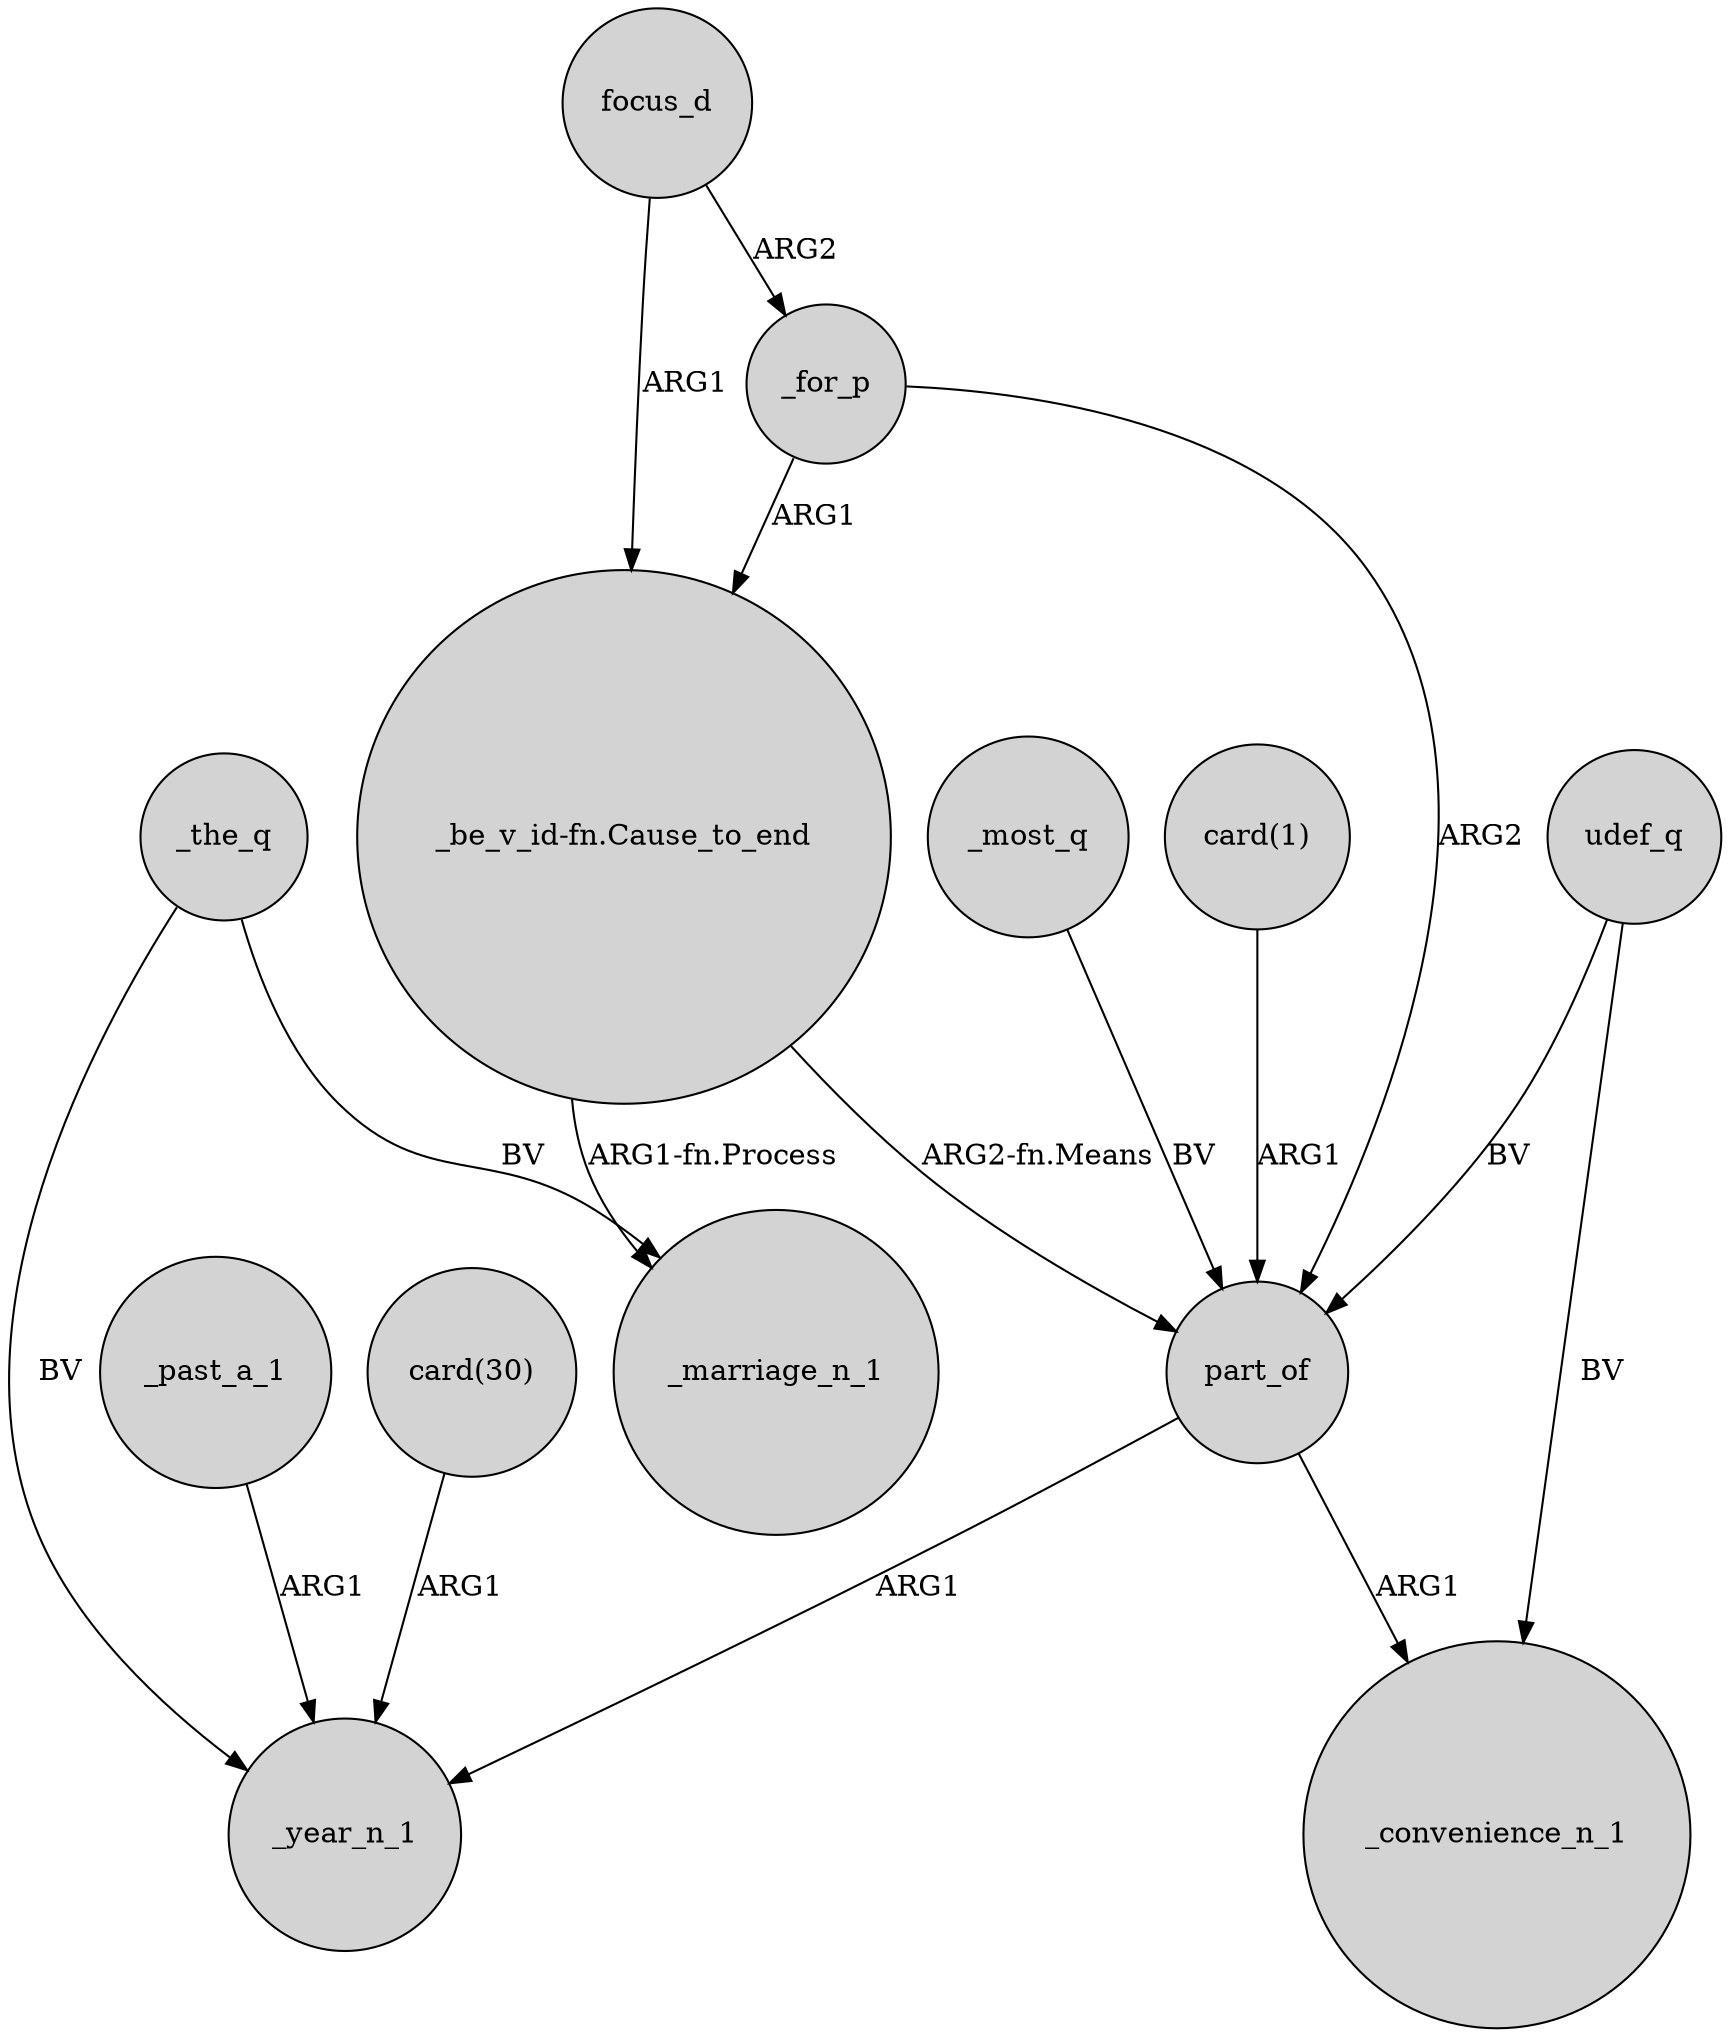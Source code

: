 digraph {
	node [shape=circle style=filled]
	_most_q -> part_of [label=BV]
	focus_d -> "_be_v_id-fn.Cause_to_end" [label=ARG1]
	part_of -> _year_n_1 [label=ARG1]
	_past_a_1 -> _year_n_1 [label=ARG1]
	_the_q -> _year_n_1 [label=BV]
	"_be_v_id-fn.Cause_to_end" -> _marriage_n_1 [label="ARG1-fn.Process"]
	part_of -> _convenience_n_1 [label=ARG1]
	focus_d -> _for_p [label=ARG2]
	"card(1)" -> part_of [label=ARG1]
	"card(30)" -> _year_n_1 [label=ARG1]
	"_be_v_id-fn.Cause_to_end" -> part_of [label="ARG2-fn.Means"]
	udef_q -> part_of [label=BV]
	udef_q -> _convenience_n_1 [label=BV]
	_for_p -> part_of [label=ARG2]
	_the_q -> _marriage_n_1 [label=BV]
	_for_p -> "_be_v_id-fn.Cause_to_end" [label=ARG1]
}
